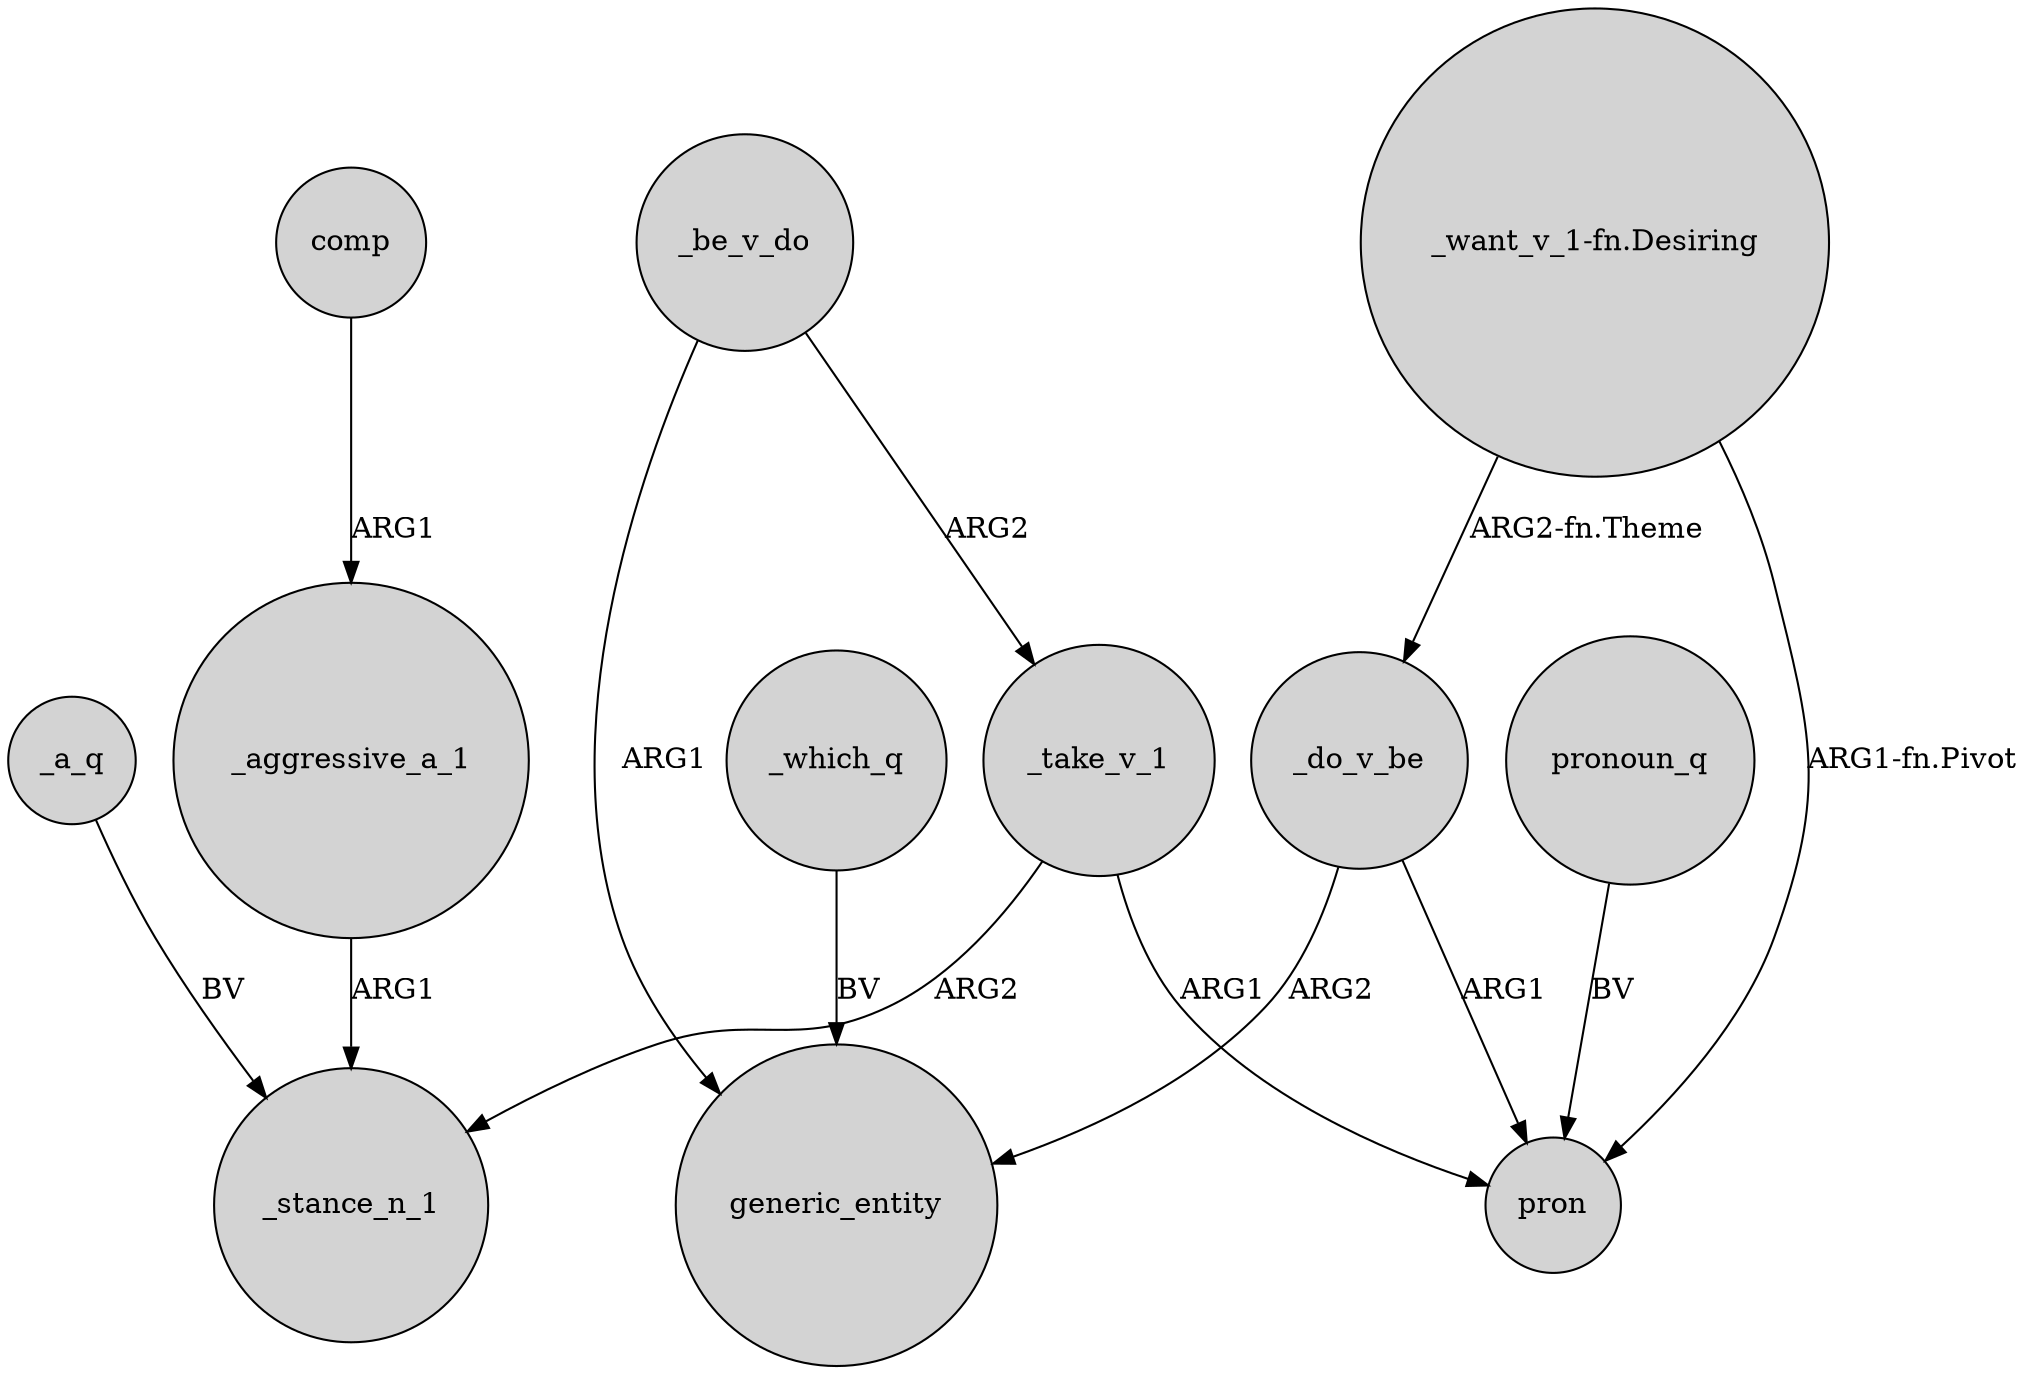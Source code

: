 digraph {
	node [shape=circle style=filled]
	_take_v_1 -> _stance_n_1 [label=ARG2]
	"_want_v_1-fn.Desiring" -> pron [label="ARG1-fn.Pivot"]
	_a_q -> _stance_n_1 [label=BV]
	_be_v_do -> generic_entity [label=ARG1]
	_do_v_be -> generic_entity [label=ARG2]
	comp -> _aggressive_a_1 [label=ARG1]
	"_want_v_1-fn.Desiring" -> _do_v_be [label="ARG2-fn.Theme"]
	_which_q -> generic_entity [label=BV]
	_take_v_1 -> pron [label=ARG1]
	_do_v_be -> pron [label=ARG1]
	_be_v_do -> _take_v_1 [label=ARG2]
	_aggressive_a_1 -> _stance_n_1 [label=ARG1]
	pronoun_q -> pron [label=BV]
}
